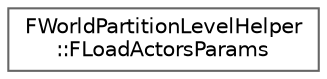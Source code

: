 digraph "Graphical Class Hierarchy"
{
 // INTERACTIVE_SVG=YES
 // LATEX_PDF_SIZE
  bgcolor="transparent";
  edge [fontname=Helvetica,fontsize=10,labelfontname=Helvetica,labelfontsize=10];
  node [fontname=Helvetica,fontsize=10,shape=box,height=0.2,width=0.4];
  rankdir="LR";
  Node0 [id="Node000000",label="FWorldPartitionLevelHelper\l::FLoadActorsParams",height=0.2,width=0.4,color="grey40", fillcolor="white", style="filled",URL="$d5/d99/structFWorldPartitionLevelHelper_1_1FLoadActorsParams.html",tooltip=" "];
}
